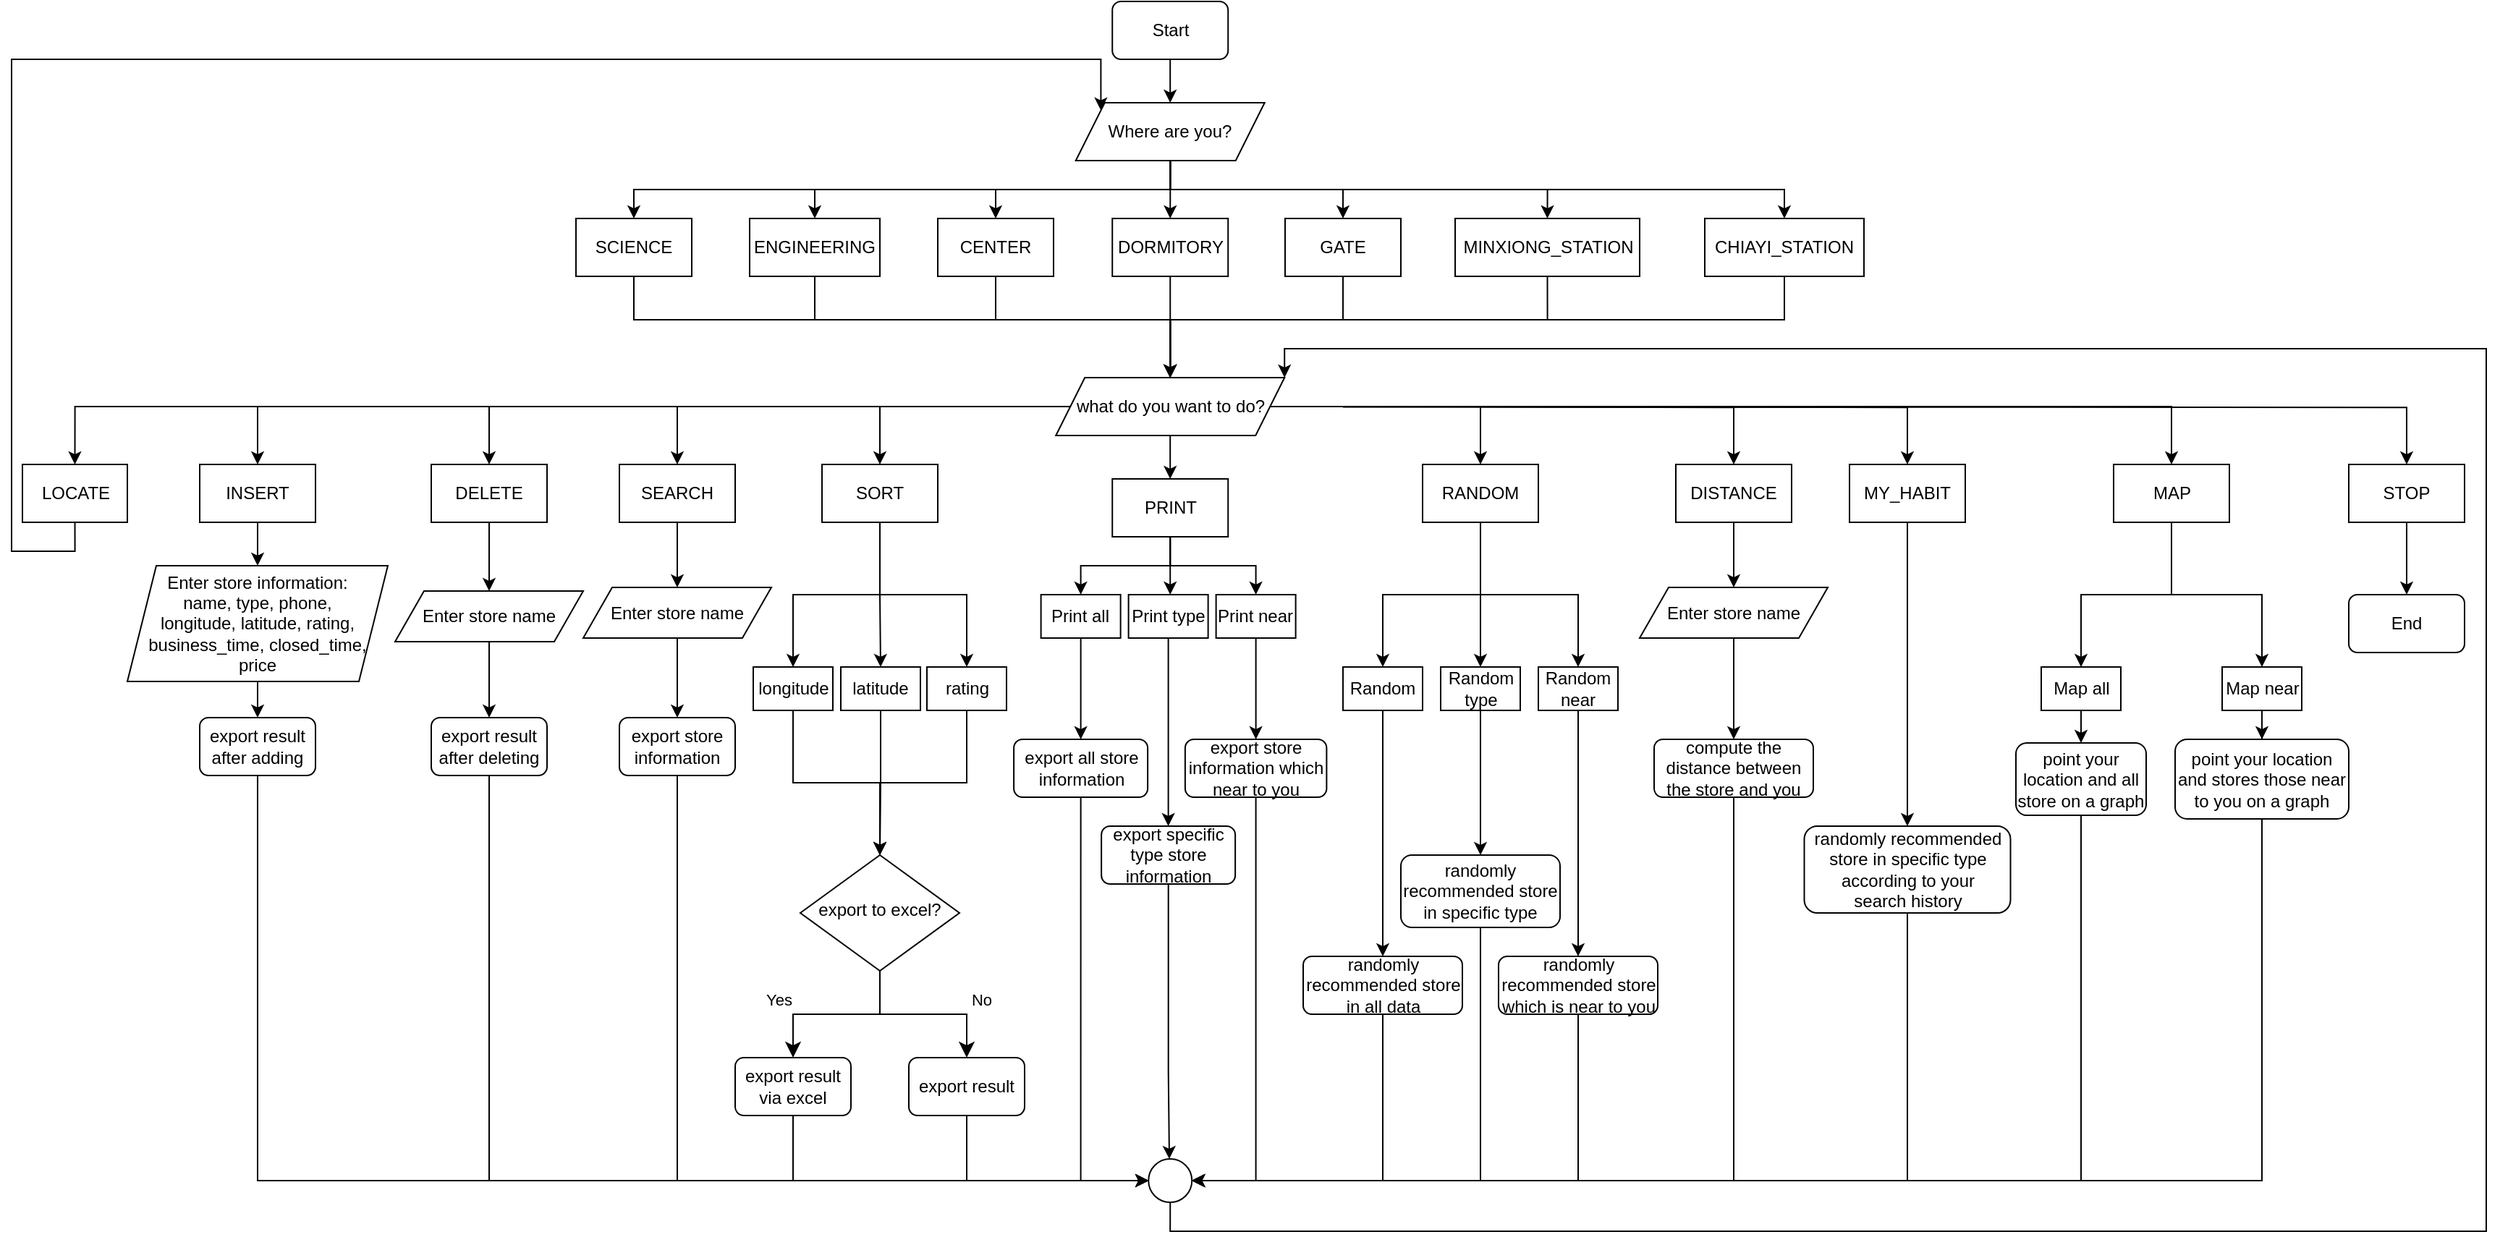 <mxfile version="18.1.3" type="github">
  <diagram id="C5RBs43oDa-KdzZeNtuy" name="Page-1">
    <mxGraphModel dx="1361" dy="1105" grid="1" gridSize="10" guides="1" tooltips="1" connect="1" arrows="1" fold="1" page="0" pageScale="1" pageWidth="827" pageHeight="1169" math="0" shadow="0">
      <root>
        <mxCell id="WIyWlLk6GJQsqaUBKTNV-0" />
        <mxCell id="WIyWlLk6GJQsqaUBKTNV-1" parent="WIyWlLk6GJQsqaUBKTNV-0" />
        <mxCell id="AFDR8dXaBV9qk5WmnJuM-19" style="edgeStyle=orthogonalEdgeStyle;rounded=0;orthogonalLoop=1;jettySize=auto;html=1;entryX=0.5;entryY=0;entryDx=0;entryDy=0;" edge="1" parent="WIyWlLk6GJQsqaUBKTNV-1" source="WIyWlLk6GJQsqaUBKTNV-3" target="AFDR8dXaBV9qk5WmnJuM-14">
          <mxGeometry relative="1" as="geometry" />
        </mxCell>
        <mxCell id="AFDR8dXaBV9qk5WmnJuM-20" style="edgeStyle=orthogonalEdgeStyle;rounded=0;orthogonalLoop=1;jettySize=auto;html=1;entryX=0.5;entryY=0;entryDx=0;entryDy=0;exitX=0.5;exitY=1;exitDx=0;exitDy=0;" edge="1" parent="WIyWlLk6GJQsqaUBKTNV-1" source="WIyWlLk6GJQsqaUBKTNV-3" target="AFDR8dXaBV9qk5WmnJuM-13">
          <mxGeometry relative="1" as="geometry" />
        </mxCell>
        <mxCell id="AFDR8dXaBV9qk5WmnJuM-21" style="edgeStyle=orthogonalEdgeStyle;rounded=0;orthogonalLoop=1;jettySize=auto;html=1;entryX=0.5;entryY=0;entryDx=0;entryDy=0;exitX=0.5;exitY=1;exitDx=0;exitDy=0;" edge="1" parent="WIyWlLk6GJQsqaUBKTNV-1" source="WIyWlLk6GJQsqaUBKTNV-3" target="AFDR8dXaBV9qk5WmnJuM-12">
          <mxGeometry relative="1" as="geometry" />
        </mxCell>
        <mxCell id="AFDR8dXaBV9qk5WmnJuM-22" style="edgeStyle=orthogonalEdgeStyle;rounded=0;orthogonalLoop=1;jettySize=auto;html=1;entryX=0.5;entryY=0;entryDx=0;entryDy=0;exitX=0.5;exitY=1;exitDx=0;exitDy=0;" edge="1" parent="WIyWlLk6GJQsqaUBKTNV-1" source="WIyWlLk6GJQsqaUBKTNV-3" target="AFDR8dXaBV9qk5WmnJuM-11">
          <mxGeometry relative="1" as="geometry" />
        </mxCell>
        <mxCell id="AFDR8dXaBV9qk5WmnJuM-23" style="edgeStyle=orthogonalEdgeStyle;rounded=0;orthogonalLoop=1;jettySize=auto;html=1;entryX=0.5;entryY=0;entryDx=0;entryDy=0;exitX=0.5;exitY=1;exitDx=0;exitDy=0;" edge="1" parent="WIyWlLk6GJQsqaUBKTNV-1" source="WIyWlLk6GJQsqaUBKTNV-3" target="AFDR8dXaBV9qk5WmnJuM-15">
          <mxGeometry relative="1" as="geometry" />
        </mxCell>
        <mxCell id="AFDR8dXaBV9qk5WmnJuM-24" style="edgeStyle=orthogonalEdgeStyle;rounded=0;orthogonalLoop=1;jettySize=auto;html=1;entryX=0.5;entryY=0;entryDx=0;entryDy=0;exitX=0.5;exitY=1;exitDx=0;exitDy=0;" edge="1" parent="WIyWlLk6GJQsqaUBKTNV-1" source="WIyWlLk6GJQsqaUBKTNV-3" target="AFDR8dXaBV9qk5WmnJuM-17">
          <mxGeometry relative="1" as="geometry" />
        </mxCell>
        <mxCell id="AFDR8dXaBV9qk5WmnJuM-25" style="edgeStyle=orthogonalEdgeStyle;rounded=0;orthogonalLoop=1;jettySize=auto;html=1;entryX=0.5;entryY=0;entryDx=0;entryDy=0;exitX=0.5;exitY=1;exitDx=0;exitDy=0;" edge="1" parent="WIyWlLk6GJQsqaUBKTNV-1" source="WIyWlLk6GJQsqaUBKTNV-3" target="AFDR8dXaBV9qk5WmnJuM-16">
          <mxGeometry relative="1" as="geometry" />
        </mxCell>
        <mxCell id="WIyWlLk6GJQsqaUBKTNV-3" value="Where are you?" style="shape=parallelogram;perimeter=parallelogramPerimeter;whiteSpace=wrap;html=1;fixedSize=1;rounded=0;" parent="WIyWlLk6GJQsqaUBKTNV-1" vertex="1">
          <mxGeometry x="535.37" y="-70" width="130.5" height="40" as="geometry" />
        </mxCell>
        <mxCell id="0-If5_cPx1gGOZUjtSyf-5" style="edgeStyle=orthogonalEdgeStyle;rounded=0;orthogonalLoop=1;jettySize=auto;html=1;exitX=0;exitY=0.5;exitDx=0;exitDy=0;" parent="WIyWlLk6GJQsqaUBKTNV-1" source="WIyWlLk6GJQsqaUBKTNV-7" target="0-If5_cPx1gGOZUjtSyf-4" edge="1">
          <mxGeometry relative="1" as="geometry" />
        </mxCell>
        <mxCell id="0-If5_cPx1gGOZUjtSyf-14" style="edgeStyle=orthogonalEdgeStyle;rounded=0;orthogonalLoop=1;jettySize=auto;html=1;entryX=0.5;entryY=0;entryDx=0;entryDy=0;" parent="WIyWlLk6GJQsqaUBKTNV-1" target="0-If5_cPx1gGOZUjtSyf-11" edge="1">
          <mxGeometry relative="1" as="geometry">
            <mxPoint x="719.967" y="140.067" as="sourcePoint" />
          </mxGeometry>
        </mxCell>
        <mxCell id="0-If5_cPx1gGOZUjtSyf-15" style="edgeStyle=orthogonalEdgeStyle;rounded=0;orthogonalLoop=1;jettySize=auto;html=1;entryX=0.5;entryY=0;entryDx=0;entryDy=0;" parent="WIyWlLk6GJQsqaUBKTNV-1" source="WIyWlLk6GJQsqaUBKTNV-7" target="0-If5_cPx1gGOZUjtSyf-7" edge="1">
          <mxGeometry relative="1" as="geometry" />
        </mxCell>
        <mxCell id="0-If5_cPx1gGOZUjtSyf-16" style="edgeStyle=orthogonalEdgeStyle;rounded=0;orthogonalLoop=1;jettySize=auto;html=1;entryX=0.5;entryY=0;entryDx=0;entryDy=0;" parent="WIyWlLk6GJQsqaUBKTNV-1" source="WIyWlLk6GJQsqaUBKTNV-7" target="0-If5_cPx1gGOZUjtSyf-8" edge="1">
          <mxGeometry relative="1" as="geometry">
            <mxPoint x="380" y="190" as="targetPoint" />
            <Array as="points">
              <mxPoint x="260" y="140" />
            </Array>
          </mxGeometry>
        </mxCell>
        <mxCell id="0-If5_cPx1gGOZUjtSyf-18" style="edgeStyle=orthogonalEdgeStyle;rounded=0;orthogonalLoop=1;jettySize=auto;html=1;entryX=0.5;entryY=0;entryDx=0;entryDy=0;entryPerimeter=0;exitX=0;exitY=0.5;exitDx=0;exitDy=0;" parent="WIyWlLk6GJQsqaUBKTNV-1" target="0-If5_cPx1gGOZUjtSyf-6" edge="1">
          <mxGeometry relative="1" as="geometry">
            <mxPoint x="392" y="180" as="targetPoint" />
            <mxPoint x="422" y="140" as="sourcePoint" />
            <Array as="points">
              <mxPoint x="400" y="140" />
            </Array>
          </mxGeometry>
        </mxCell>
        <mxCell id="0-If5_cPx1gGOZUjtSyf-20" style="edgeStyle=orthogonalEdgeStyle;rounded=0;orthogonalLoop=1;jettySize=auto;html=1;entryX=0.5;entryY=0;entryDx=0;entryDy=0;" parent="WIyWlLk6GJQsqaUBKTNV-1" target="0-If5_cPx1gGOZUjtSyf-12" edge="1">
          <mxGeometry relative="1" as="geometry">
            <mxPoint x="719.967" y="140.067" as="sourcePoint" />
          </mxGeometry>
        </mxCell>
        <mxCell id="0-If5_cPx1gGOZUjtSyf-21" style="edgeStyle=orthogonalEdgeStyle;rounded=0;orthogonalLoop=1;jettySize=auto;html=1;entryX=0.5;entryY=0;entryDx=0;entryDy=0;" parent="WIyWlLk6GJQsqaUBKTNV-1" target="0-If5_cPx1gGOZUjtSyf-13" edge="1">
          <mxGeometry relative="1" as="geometry">
            <mxPoint x="719.967" y="140.067" as="sourcePoint" />
          </mxGeometry>
        </mxCell>
        <mxCell id="isELloC3rR_Og2ORh-XA-85" style="edgeStyle=orthogonalEdgeStyle;rounded=0;orthogonalLoop=1;jettySize=auto;html=1;endArrow=classic;endFill=1;" parent="WIyWlLk6GJQsqaUBKTNV-1" source="WIyWlLk6GJQsqaUBKTNV-7" target="WIyWlLk6GJQsqaUBKTNV-12" edge="1">
          <mxGeometry relative="1" as="geometry" />
        </mxCell>
        <mxCell id="isELloC3rR_Og2ORh-XA-90" style="edgeStyle=orthogonalEdgeStyle;rounded=0;orthogonalLoop=1;jettySize=auto;html=1;entryX=0.5;entryY=0;entryDx=0;entryDy=0;endArrow=classic;endFill=1;" parent="WIyWlLk6GJQsqaUBKTNV-1" source="WIyWlLk6GJQsqaUBKTNV-7" target="0-If5_cPx1gGOZUjtSyf-10" edge="1">
          <mxGeometry relative="1" as="geometry" />
        </mxCell>
        <mxCell id="TaiwQgHNCMV3S-lXiaew-8" style="edgeStyle=orthogonalEdgeStyle;rounded=0;orthogonalLoop=1;jettySize=auto;html=1;entryX=0.5;entryY=0;entryDx=0;entryDy=0;" parent="WIyWlLk6GJQsqaUBKTNV-1" source="WIyWlLk6GJQsqaUBKTNV-7" target="TaiwQgHNCMV3S-lXiaew-3" edge="1">
          <mxGeometry relative="1" as="geometry" />
        </mxCell>
        <mxCell id="TaiwQgHNCMV3S-lXiaew-17" style="edgeStyle=orthogonalEdgeStyle;rounded=0;orthogonalLoop=1;jettySize=auto;html=1;entryX=0.5;entryY=0;entryDx=0;entryDy=0;" parent="WIyWlLk6GJQsqaUBKTNV-1" source="WIyWlLk6GJQsqaUBKTNV-7" target="TaiwQgHNCMV3S-lXiaew-13" edge="1">
          <mxGeometry relative="1" as="geometry" />
        </mxCell>
        <mxCell id="WIyWlLk6GJQsqaUBKTNV-7" value="what do you want to do?" style="shape=parallelogram;perimeter=parallelogramPerimeter;whiteSpace=wrap;html=1;fixedSize=1;rounded=0;" parent="WIyWlLk6GJQsqaUBKTNV-1" vertex="1">
          <mxGeometry x="521.62" y="120" width="158" height="40" as="geometry" />
        </mxCell>
        <mxCell id="WIyWlLk6GJQsqaUBKTNV-8" value="No" style="rounded=0;html=1;jettySize=auto;orthogonalLoop=1;fontSize=11;endArrow=classic;endFill=1;endSize=8;strokeWidth=1;shadow=0;labelBackgroundColor=none;edgeStyle=orthogonalEdgeStyle;" parent="WIyWlLk6GJQsqaUBKTNV-1" source="WIyWlLk6GJQsqaUBKTNV-10" target="WIyWlLk6GJQsqaUBKTNV-11" edge="1">
          <mxGeometry x="0.5" y="14" relative="1" as="geometry">
            <mxPoint x="-4" y="-10" as="offset" />
          </mxGeometry>
        </mxCell>
        <mxCell id="WIyWlLk6GJQsqaUBKTNV-9" value="Yes" style="edgeStyle=orthogonalEdgeStyle;rounded=0;html=1;jettySize=auto;orthogonalLoop=1;fontSize=11;endArrow=classic;endFill=1;endSize=8;strokeWidth=1;shadow=0;labelBackgroundColor=none;entryX=0.5;entryY=0;entryDx=0;entryDy=0;" parent="WIyWlLk6GJQsqaUBKTNV-1" source="WIyWlLk6GJQsqaUBKTNV-10" target="0-If5_cPx1gGOZUjtSyf-22" edge="1">
          <mxGeometry x="0.5" y="-14" relative="1" as="geometry">
            <mxPoint x="4" y="-10" as="offset" />
          </mxGeometry>
        </mxCell>
        <mxCell id="WIyWlLk6GJQsqaUBKTNV-10" value="export to excel?" style="rhombus;whiteSpace=wrap;html=1;shadow=0;fontFamily=Helvetica;fontSize=12;align=center;strokeWidth=1;spacing=6;spacingTop=-4;" parent="WIyWlLk6GJQsqaUBKTNV-1" vertex="1">
          <mxGeometry x="345" y="450" width="110" height="80" as="geometry" />
        </mxCell>
        <mxCell id="isELloC3rR_Og2ORh-XA-110" style="edgeStyle=orthogonalEdgeStyle;rounded=0;orthogonalLoop=1;jettySize=auto;html=1;entryX=0;entryY=0.5;entryDx=0;entryDy=0;entryPerimeter=0;endArrow=classic;endFill=1;exitX=0.5;exitY=1;exitDx=0;exitDy=0;" parent="WIyWlLk6GJQsqaUBKTNV-1" source="WIyWlLk6GJQsqaUBKTNV-11" target="isELloC3rR_Og2ORh-XA-104" edge="1">
          <mxGeometry relative="1" as="geometry" />
        </mxCell>
        <mxCell id="WIyWlLk6GJQsqaUBKTNV-11" value="export result" style="rounded=1;whiteSpace=wrap;html=1;fontSize=12;glass=0;strokeWidth=1;shadow=0;" parent="WIyWlLk6GJQsqaUBKTNV-1" vertex="1">
          <mxGeometry x="420" y="590" width="80" height="40" as="geometry" />
        </mxCell>
        <mxCell id="0-If5_cPx1gGOZUjtSyf-23" style="edgeStyle=orthogonalEdgeStyle;rounded=0;orthogonalLoop=1;jettySize=auto;html=1;entryX=0.5;entryY=0;entryDx=0;entryDy=0;exitX=0.5;exitY=1;exitDx=0;exitDy=0;" parent="WIyWlLk6GJQsqaUBKTNV-1" source="0-If5_cPx1gGOZUjtSyf-25" target="WIyWlLk6GJQsqaUBKTNV-10" edge="1">
          <mxGeometry relative="1" as="geometry" />
        </mxCell>
        <mxCell id="isELloC3rR_Og2ORh-XA-87" style="edgeStyle=orthogonalEdgeStyle;rounded=0;orthogonalLoop=1;jettySize=auto;html=1;endArrow=classic;endFill=1;" parent="WIyWlLk6GJQsqaUBKTNV-1" source="WIyWlLk6GJQsqaUBKTNV-12" edge="1">
          <mxGeometry relative="1" as="geometry">
            <mxPoint x="600.62" y="270" as="targetPoint" />
          </mxGeometry>
        </mxCell>
        <mxCell id="isELloC3rR_Og2ORh-XA-88" style="edgeStyle=orthogonalEdgeStyle;rounded=0;orthogonalLoop=1;jettySize=auto;html=1;entryX=0.5;entryY=0;entryDx=0;entryDy=0;endArrow=classic;endFill=1;" parent="WIyWlLk6GJQsqaUBKTNV-1" source="WIyWlLk6GJQsqaUBKTNV-12" target="isELloC3rR_Og2ORh-XA-1" edge="1">
          <mxGeometry relative="1" as="geometry" />
        </mxCell>
        <mxCell id="isELloC3rR_Og2ORh-XA-89" style="edgeStyle=orthogonalEdgeStyle;rounded=0;orthogonalLoop=1;jettySize=auto;html=1;entryX=0.5;entryY=0;entryDx=0;entryDy=0;endArrow=classic;endFill=1;" parent="WIyWlLk6GJQsqaUBKTNV-1" source="WIyWlLk6GJQsqaUBKTNV-12" target="isELloC3rR_Og2ORh-XA-3" edge="1">
          <mxGeometry relative="1" as="geometry" />
        </mxCell>
        <mxCell id="WIyWlLk6GJQsqaUBKTNV-12" value="PRINT" style="rounded=0;whiteSpace=wrap;html=1;fontSize=12;glass=0;strokeWidth=1;shadow=0;" parent="WIyWlLk6GJQsqaUBKTNV-1" vertex="1">
          <mxGeometry x="560.62" y="190" width="80" height="40" as="geometry" />
        </mxCell>
        <mxCell id="AFDR8dXaBV9qk5WmnJuM-8" style="edgeStyle=orthogonalEdgeStyle;rounded=0;orthogonalLoop=1;jettySize=auto;html=1;entryX=0.5;entryY=0;entryDx=0;entryDy=0;" edge="1" parent="WIyWlLk6GJQsqaUBKTNV-1" source="0-If5_cPx1gGOZUjtSyf-4" target="isELloC3rR_Og2ORh-XA-43">
          <mxGeometry relative="1" as="geometry" />
        </mxCell>
        <mxCell id="0-If5_cPx1gGOZUjtSyf-4" value="INSERT" style="rounded=0;whiteSpace=wrap;html=1;fontSize=12;glass=0;strokeWidth=1;shadow=0;" parent="WIyWlLk6GJQsqaUBKTNV-1" vertex="1">
          <mxGeometry x="-70" y="180" width="80" height="40" as="geometry" />
        </mxCell>
        <mxCell id="0-If5_cPx1gGOZUjtSyf-27" style="edgeStyle=orthogonalEdgeStyle;rounded=0;orthogonalLoop=1;jettySize=auto;html=1;entryX=0.5;entryY=0;entryDx=0;entryDy=0;" parent="WIyWlLk6GJQsqaUBKTNV-1" source="0-If5_cPx1gGOZUjtSyf-6" target="0-If5_cPx1gGOZUjtSyf-25" edge="1">
          <mxGeometry relative="1" as="geometry" />
        </mxCell>
        <mxCell id="0-If5_cPx1gGOZUjtSyf-28" style="edgeStyle=orthogonalEdgeStyle;rounded=0;orthogonalLoop=1;jettySize=auto;html=1;entryX=0.5;entryY=0;entryDx=0;entryDy=0;" parent="WIyWlLk6GJQsqaUBKTNV-1" source="0-If5_cPx1gGOZUjtSyf-6" target="0-If5_cPx1gGOZUjtSyf-24" edge="1">
          <mxGeometry relative="1" as="geometry" />
        </mxCell>
        <mxCell id="0-If5_cPx1gGOZUjtSyf-29" style="edgeStyle=orthogonalEdgeStyle;rounded=0;orthogonalLoop=1;jettySize=auto;html=1;entryX=0.5;entryY=0;entryDx=0;entryDy=0;" parent="WIyWlLk6GJQsqaUBKTNV-1" source="0-If5_cPx1gGOZUjtSyf-6" target="0-If5_cPx1gGOZUjtSyf-26" edge="1">
          <mxGeometry relative="1" as="geometry" />
        </mxCell>
        <mxCell id="0-If5_cPx1gGOZUjtSyf-6" value="SORT" style="rounded=0;whiteSpace=wrap;html=1;fontSize=12;glass=0;strokeWidth=1;shadow=0;" parent="WIyWlLk6GJQsqaUBKTNV-1" vertex="1">
          <mxGeometry x="360" y="180" width="80" height="40" as="geometry" />
        </mxCell>
        <mxCell id="AFDR8dXaBV9qk5WmnJuM-7" style="edgeStyle=orthogonalEdgeStyle;rounded=0;orthogonalLoop=1;jettySize=auto;html=1;entryX=0.5;entryY=0;entryDx=0;entryDy=0;" edge="1" parent="WIyWlLk6GJQsqaUBKTNV-1" source="0-If5_cPx1gGOZUjtSyf-7" target="isELloC3rR_Og2ORh-XA-56">
          <mxGeometry relative="1" as="geometry" />
        </mxCell>
        <mxCell id="0-If5_cPx1gGOZUjtSyf-7" value="DELETE" style="rounded=0;whiteSpace=wrap;html=1;fontSize=12;glass=0;strokeWidth=1;shadow=0;" parent="WIyWlLk6GJQsqaUBKTNV-1" vertex="1">
          <mxGeometry x="90" y="180" width="80" height="40" as="geometry" />
        </mxCell>
        <mxCell id="isELloC3rR_Og2ORh-XA-65" value="" style="edgeStyle=orthogonalEdgeStyle;rounded=0;orthogonalLoop=1;jettySize=auto;html=1;endArrow=classic;endFill=1;" parent="WIyWlLk6GJQsqaUBKTNV-1" source="0-If5_cPx1gGOZUjtSyf-8" target="isELloC3rR_Og2ORh-XA-64" edge="1">
          <mxGeometry relative="1" as="geometry" />
        </mxCell>
        <mxCell id="0-If5_cPx1gGOZUjtSyf-8" value="SEARCH" style="rounded=0;whiteSpace=wrap;html=1;fontSize=12;glass=0;strokeWidth=1;shadow=0;" parent="WIyWlLk6GJQsqaUBKTNV-1" vertex="1">
          <mxGeometry x="220" y="180" width="80" height="40" as="geometry" />
        </mxCell>
        <mxCell id="isELloC3rR_Og2ORh-XA-10" style="edgeStyle=orthogonalEdgeStyle;rounded=0;orthogonalLoop=1;jettySize=auto;html=1;endArrow=classic;endFill=1;exitX=0.5;exitY=1;exitDx=0;exitDy=0;" parent="WIyWlLk6GJQsqaUBKTNV-1" source="0-If5_cPx1gGOZUjtSyf-10" target="isELloC3rR_Og2ORh-XA-8" edge="1">
          <mxGeometry relative="1" as="geometry" />
        </mxCell>
        <mxCell id="isELloC3rR_Og2ORh-XA-11" style="edgeStyle=orthogonalEdgeStyle;rounded=0;orthogonalLoop=1;jettySize=auto;html=1;endArrow=classic;endFill=1;" parent="WIyWlLk6GJQsqaUBKTNV-1" source="0-If5_cPx1gGOZUjtSyf-10" target="isELloC3rR_Og2ORh-XA-7" edge="1">
          <mxGeometry relative="1" as="geometry" />
        </mxCell>
        <mxCell id="isELloC3rR_Og2ORh-XA-12" style="edgeStyle=orthogonalEdgeStyle;rounded=0;orthogonalLoop=1;jettySize=auto;html=1;entryX=0.5;entryY=0;entryDx=0;entryDy=0;endArrow=classic;endFill=1;exitX=0.5;exitY=1;exitDx=0;exitDy=0;" parent="WIyWlLk6GJQsqaUBKTNV-1" source="0-If5_cPx1gGOZUjtSyf-10" target="isELloC3rR_Og2ORh-XA-9" edge="1">
          <mxGeometry relative="1" as="geometry" />
        </mxCell>
        <mxCell id="0-If5_cPx1gGOZUjtSyf-10" value="RANDOM" style="rounded=0;whiteSpace=wrap;html=1;fontSize=12;glass=0;strokeWidth=1;shadow=0;" parent="WIyWlLk6GJQsqaUBKTNV-1" vertex="1">
          <mxGeometry x="775" y="180" width="80" height="40" as="geometry" />
        </mxCell>
        <mxCell id="isELloC3rR_Og2ORh-XA-14" style="edgeStyle=orthogonalEdgeStyle;rounded=0;orthogonalLoop=1;jettySize=auto;html=1;entryX=0.5;entryY=0;entryDx=0;entryDy=0;endArrow=classic;endFill=1;" parent="WIyWlLk6GJQsqaUBKTNV-1" source="0-If5_cPx1gGOZUjtSyf-11" target="isELloC3rR_Og2ORh-XA-13" edge="1">
          <mxGeometry relative="1" as="geometry" />
        </mxCell>
        <mxCell id="0-If5_cPx1gGOZUjtSyf-11" value="STOP" style="rounded=0;whiteSpace=wrap;html=1;fontSize=12;glass=0;strokeWidth=1;shadow=0;" parent="WIyWlLk6GJQsqaUBKTNV-1" vertex="1">
          <mxGeometry x="1415" y="180" width="80" height="40" as="geometry" />
        </mxCell>
        <mxCell id="isELloC3rR_Og2ORh-XA-99" style="edgeStyle=orthogonalEdgeStyle;rounded=0;orthogonalLoop=1;jettySize=auto;html=1;entryX=0.5;entryY=0;entryDx=0;entryDy=0;endArrow=classic;endFill=1;" parent="WIyWlLk6GJQsqaUBKTNV-1" source="0-If5_cPx1gGOZUjtSyf-12" target="isELloC3rR_Og2ORh-XA-98" edge="1">
          <mxGeometry relative="1" as="geometry" />
        </mxCell>
        <mxCell id="0-If5_cPx1gGOZUjtSyf-12" value="DISTANCE" style="rounded=0;whiteSpace=wrap;html=1;fontSize=12;glass=0;strokeWidth=1;shadow=0;" parent="WIyWlLk6GJQsqaUBKTNV-1" vertex="1">
          <mxGeometry x="950" y="180" width="80" height="40" as="geometry" />
        </mxCell>
        <mxCell id="isELloC3rR_Og2ORh-XA-103" style="edgeStyle=orthogonalEdgeStyle;rounded=0;orthogonalLoop=1;jettySize=auto;html=1;entryX=0.5;entryY=0;entryDx=0;entryDy=0;endArrow=classic;endFill=1;" parent="WIyWlLk6GJQsqaUBKTNV-1" source="0-If5_cPx1gGOZUjtSyf-13" target="isELloC3rR_Og2ORh-XA-102" edge="1">
          <mxGeometry relative="1" as="geometry" />
        </mxCell>
        <mxCell id="0-If5_cPx1gGOZUjtSyf-13" value="MY_HABIT" style="rounded=0;whiteSpace=wrap;html=1;fontSize=12;glass=0;strokeWidth=1;shadow=0;" parent="WIyWlLk6GJQsqaUBKTNV-1" vertex="1">
          <mxGeometry x="1070" y="180" width="80" height="40" as="geometry" />
        </mxCell>
        <mxCell id="isELloC3rR_Og2ORh-XA-109" style="edgeStyle=orthogonalEdgeStyle;rounded=0;orthogonalLoop=1;jettySize=auto;html=1;entryX=0;entryY=0.5;entryDx=0;entryDy=0;entryPerimeter=0;endArrow=classic;endFill=1;exitX=0.5;exitY=1;exitDx=0;exitDy=0;" parent="WIyWlLk6GJQsqaUBKTNV-1" source="0-If5_cPx1gGOZUjtSyf-22" target="isELloC3rR_Og2ORh-XA-104" edge="1">
          <mxGeometry relative="1" as="geometry" />
        </mxCell>
        <mxCell id="0-If5_cPx1gGOZUjtSyf-22" value="export result via excel" style="rounded=1;whiteSpace=wrap;html=1;fontSize=12;glass=0;strokeWidth=1;shadow=0;" parent="WIyWlLk6GJQsqaUBKTNV-1" vertex="1">
          <mxGeometry x="300" y="590" width="80" height="40" as="geometry" />
        </mxCell>
        <mxCell id="isELloC3rR_Og2ORh-XA-69" style="edgeStyle=orthogonalEdgeStyle;rounded=0;orthogonalLoop=1;jettySize=auto;html=1;entryX=0.5;entryY=0;entryDx=0;entryDy=0;endArrow=classic;endFill=1;" parent="WIyWlLk6GJQsqaUBKTNV-1" source="0-If5_cPx1gGOZUjtSyf-24" target="WIyWlLk6GJQsqaUBKTNV-10" edge="1">
          <mxGeometry relative="1" as="geometry" />
        </mxCell>
        <mxCell id="0-If5_cPx1gGOZUjtSyf-24" value="longitude" style="rounded=0;whiteSpace=wrap;html=1;fontSize=12;glass=0;strokeWidth=1;shadow=0;" parent="WIyWlLk6GJQsqaUBKTNV-1" vertex="1">
          <mxGeometry x="312.5" y="320" width="55" height="30" as="geometry" />
        </mxCell>
        <mxCell id="0-If5_cPx1gGOZUjtSyf-25" value="latitude" style="rounded=0;whiteSpace=wrap;html=1;fontSize=12;glass=0;strokeWidth=1;shadow=0;" parent="WIyWlLk6GJQsqaUBKTNV-1" vertex="1">
          <mxGeometry x="373" y="320" width="55" height="30" as="geometry" />
        </mxCell>
        <mxCell id="isELloC3rR_Og2ORh-XA-71" style="edgeStyle=orthogonalEdgeStyle;rounded=0;orthogonalLoop=1;jettySize=auto;html=1;entryX=0.5;entryY=0;entryDx=0;entryDy=0;endArrow=classic;endFill=1;" parent="WIyWlLk6GJQsqaUBKTNV-1" source="0-If5_cPx1gGOZUjtSyf-26" target="WIyWlLk6GJQsqaUBKTNV-10" edge="1">
          <mxGeometry relative="1" as="geometry" />
        </mxCell>
        <mxCell id="0-If5_cPx1gGOZUjtSyf-26" value="rating" style="rounded=0;whiteSpace=wrap;html=1;fontSize=12;glass=0;strokeWidth=1;shadow=0;" parent="WIyWlLk6GJQsqaUBKTNV-1" vertex="1">
          <mxGeometry x="432.5" y="320" width="55" height="30" as="geometry" />
        </mxCell>
        <mxCell id="isELloC3rR_Og2ORh-XA-83" style="edgeStyle=orthogonalEdgeStyle;rounded=0;orthogonalLoop=1;jettySize=auto;html=1;entryX=0.5;entryY=0;entryDx=0;entryDy=0;endArrow=classic;endFill=1;" parent="WIyWlLk6GJQsqaUBKTNV-1" source="isELloC3rR_Og2ORh-XA-1" target="isELloC3rR_Og2ORh-XA-78" edge="1">
          <mxGeometry relative="1" as="geometry" />
        </mxCell>
        <mxCell id="isELloC3rR_Og2ORh-XA-1" value="Print all" style="rounded=0;whiteSpace=wrap;html=1;fontSize=12;glass=0;strokeWidth=1;shadow=0;" parent="WIyWlLk6GJQsqaUBKTNV-1" vertex="1">
          <mxGeometry x="511.31" y="270" width="55" height="30" as="geometry" />
        </mxCell>
        <mxCell id="isELloC3rR_Og2ORh-XA-81" style="edgeStyle=orthogonalEdgeStyle;rounded=0;orthogonalLoop=1;jettySize=auto;html=1;entryX=0.5;entryY=0;entryDx=0;entryDy=0;endArrow=classic;endFill=1;" parent="WIyWlLk6GJQsqaUBKTNV-1" source="isELloC3rR_Og2ORh-XA-2" target="isELloC3rR_Og2ORh-XA-79" edge="1">
          <mxGeometry relative="1" as="geometry" />
        </mxCell>
        <mxCell id="isELloC3rR_Og2ORh-XA-2" value="Print type" style="rounded=0;whiteSpace=wrap;html=1;fontSize=12;glass=0;strokeWidth=1;shadow=0;" parent="WIyWlLk6GJQsqaUBKTNV-1" vertex="1">
          <mxGeometry x="571.81" y="270" width="55" height="30" as="geometry" />
        </mxCell>
        <mxCell id="isELloC3rR_Og2ORh-XA-82" style="edgeStyle=orthogonalEdgeStyle;rounded=0;orthogonalLoop=1;jettySize=auto;html=1;entryX=0.5;entryY=0;entryDx=0;entryDy=0;endArrow=classic;endFill=1;" parent="WIyWlLk6GJQsqaUBKTNV-1" source="isELloC3rR_Og2ORh-XA-3" target="isELloC3rR_Og2ORh-XA-80" edge="1">
          <mxGeometry relative="1" as="geometry" />
        </mxCell>
        <mxCell id="isELloC3rR_Og2ORh-XA-3" value="Print near" style="rounded=0;whiteSpace=wrap;html=1;fontSize=12;glass=0;strokeWidth=1;shadow=0;" parent="WIyWlLk6GJQsqaUBKTNV-1" vertex="1">
          <mxGeometry x="632.31" y="270" width="55" height="30" as="geometry" />
        </mxCell>
        <mxCell id="isELloC3rR_Og2ORh-XA-95" style="edgeStyle=orthogonalEdgeStyle;rounded=0;orthogonalLoop=1;jettySize=auto;html=1;entryX=0.5;entryY=0;entryDx=0;entryDy=0;endArrow=classic;endFill=1;" parent="WIyWlLk6GJQsqaUBKTNV-1" source="isELloC3rR_Og2ORh-XA-7" target="isELloC3rR_Og2ORh-XA-92" edge="1">
          <mxGeometry relative="1" as="geometry" />
        </mxCell>
        <mxCell id="isELloC3rR_Og2ORh-XA-7" value="Random" style="rounded=0;whiteSpace=wrap;html=1;fontSize=12;glass=0;strokeWidth=1;shadow=0;" parent="WIyWlLk6GJQsqaUBKTNV-1" vertex="1">
          <mxGeometry x="720" y="320" width="55" height="30" as="geometry" />
        </mxCell>
        <mxCell id="isELloC3rR_Og2ORh-XA-96" style="edgeStyle=orthogonalEdgeStyle;rounded=0;orthogonalLoop=1;jettySize=auto;html=1;entryX=0.5;entryY=0;entryDx=0;entryDy=0;endArrow=classic;endFill=1;" parent="WIyWlLk6GJQsqaUBKTNV-1" source="isELloC3rR_Og2ORh-XA-8" target="isELloC3rR_Og2ORh-XA-93" edge="1">
          <mxGeometry relative="1" as="geometry" />
        </mxCell>
        <mxCell id="isELloC3rR_Og2ORh-XA-8" value="Random type" style="rounded=0;whiteSpace=wrap;html=1;fontSize=12;glass=0;strokeWidth=1;shadow=0;" parent="WIyWlLk6GJQsqaUBKTNV-1" vertex="1">
          <mxGeometry x="787.5" y="320" width="55" height="30" as="geometry" />
        </mxCell>
        <mxCell id="isELloC3rR_Og2ORh-XA-97" style="edgeStyle=orthogonalEdgeStyle;rounded=0;orthogonalLoop=1;jettySize=auto;html=1;entryX=0.5;entryY=0;entryDx=0;entryDy=0;endArrow=classic;endFill=1;" parent="WIyWlLk6GJQsqaUBKTNV-1" source="isELloC3rR_Og2ORh-XA-9" target="isELloC3rR_Og2ORh-XA-94" edge="1">
          <mxGeometry relative="1" as="geometry" />
        </mxCell>
        <mxCell id="isELloC3rR_Og2ORh-XA-9" value="Random&lt;br&gt;near" style="rounded=0;whiteSpace=wrap;html=1;fontSize=12;glass=0;strokeWidth=1;shadow=0;" parent="WIyWlLk6GJQsqaUBKTNV-1" vertex="1">
          <mxGeometry x="855" y="320" width="55" height="30" as="geometry" />
        </mxCell>
        <mxCell id="isELloC3rR_Og2ORh-XA-13" value="End" style="rounded=1;whiteSpace=wrap;html=1;fontSize=12;glass=0;strokeWidth=1;shadow=0;" parent="WIyWlLk6GJQsqaUBKTNV-1" vertex="1">
          <mxGeometry x="1415" y="270" width="80" height="40" as="geometry" />
        </mxCell>
        <mxCell id="AFDR8dXaBV9qk5WmnJuM-10" style="edgeStyle=orthogonalEdgeStyle;rounded=0;orthogonalLoop=1;jettySize=auto;html=1;entryX=0.5;entryY=0;entryDx=0;entryDy=0;" edge="1" parent="WIyWlLk6GJQsqaUBKTNV-1" source="isELloC3rR_Og2ORh-XA-43" target="isELloC3rR_Og2ORh-XA-51">
          <mxGeometry relative="1" as="geometry" />
        </mxCell>
        <mxCell id="isELloC3rR_Og2ORh-XA-43" value="Enter store information:&lt;br&gt;name, type, phone, &lt;br&gt;longitude, latitude, rating,&lt;br&gt;business_time, closed_time,&lt;br&gt;price" style="shape=parallelogram;perimeter=parallelogramPerimeter;whiteSpace=wrap;html=1;fixedSize=1;rounded=0;" parent="WIyWlLk6GJQsqaUBKTNV-1" vertex="1">
          <mxGeometry x="-120" y="250" width="180" height="80" as="geometry" />
        </mxCell>
        <mxCell id="isELloC3rR_Og2ORh-XA-105" style="edgeStyle=orthogonalEdgeStyle;rounded=0;orthogonalLoop=1;jettySize=auto;html=1;entryX=0;entryY=0.5;entryDx=0;entryDy=0;entryPerimeter=0;endArrow=classic;endFill=1;exitX=0.5;exitY=1;exitDx=0;exitDy=0;" parent="WIyWlLk6GJQsqaUBKTNV-1" source="isELloC3rR_Og2ORh-XA-51" target="isELloC3rR_Og2ORh-XA-104" edge="1">
          <mxGeometry relative="1" as="geometry" />
        </mxCell>
        <mxCell id="isELloC3rR_Og2ORh-XA-51" value="export result after adding" style="rounded=1;whiteSpace=wrap;html=1;fontSize=12;glass=0;strokeWidth=1;shadow=0;" parent="WIyWlLk6GJQsqaUBKTNV-1" vertex="1">
          <mxGeometry x="-70" y="355" width="80" height="40" as="geometry" />
        </mxCell>
        <mxCell id="AFDR8dXaBV9qk5WmnJuM-9" style="edgeStyle=orthogonalEdgeStyle;rounded=0;orthogonalLoop=1;jettySize=auto;html=1;entryX=0.5;entryY=0;entryDx=0;entryDy=0;" edge="1" parent="WIyWlLk6GJQsqaUBKTNV-1" source="isELloC3rR_Og2ORh-XA-56" target="isELloC3rR_Og2ORh-XA-62">
          <mxGeometry relative="1" as="geometry" />
        </mxCell>
        <mxCell id="isELloC3rR_Og2ORh-XA-56" value="Enter store name" style="shape=parallelogram;perimeter=parallelogramPerimeter;whiteSpace=wrap;html=1;fixedSize=1;rounded=0;" parent="WIyWlLk6GJQsqaUBKTNV-1" vertex="1">
          <mxGeometry x="65" y="267.5" width="130" height="35" as="geometry" />
        </mxCell>
        <mxCell id="isELloC3rR_Og2ORh-XA-107" style="edgeStyle=orthogonalEdgeStyle;rounded=0;orthogonalLoop=1;jettySize=auto;html=1;entryX=0;entryY=0.5;entryDx=0;entryDy=0;entryPerimeter=0;endArrow=classic;endFill=1;exitX=0.5;exitY=1;exitDx=0;exitDy=0;" parent="WIyWlLk6GJQsqaUBKTNV-1" source="isELloC3rR_Og2ORh-XA-62" target="isELloC3rR_Og2ORh-XA-104" edge="1">
          <mxGeometry relative="1" as="geometry" />
        </mxCell>
        <mxCell id="isELloC3rR_Og2ORh-XA-62" value="export result after deleting" style="rounded=1;whiteSpace=wrap;html=1;fontSize=12;glass=0;strokeWidth=1;shadow=0;" parent="WIyWlLk6GJQsqaUBKTNV-1" vertex="1">
          <mxGeometry x="90" y="355" width="80" height="40" as="geometry" />
        </mxCell>
        <mxCell id="isELloC3rR_Og2ORh-XA-67" value="" style="edgeStyle=orthogonalEdgeStyle;rounded=0;orthogonalLoop=1;jettySize=auto;html=1;endArrow=classic;endFill=1;" parent="WIyWlLk6GJQsqaUBKTNV-1" source="isELloC3rR_Og2ORh-XA-64" target="isELloC3rR_Og2ORh-XA-66" edge="1">
          <mxGeometry relative="1" as="geometry" />
        </mxCell>
        <mxCell id="isELloC3rR_Og2ORh-XA-64" value="Enter store name" style="shape=parallelogram;perimeter=parallelogramPerimeter;whiteSpace=wrap;html=1;fixedSize=1;rounded=0;" parent="WIyWlLk6GJQsqaUBKTNV-1" vertex="1">
          <mxGeometry x="195" y="265" width="130" height="35" as="geometry" />
        </mxCell>
        <mxCell id="isELloC3rR_Og2ORh-XA-108" style="edgeStyle=orthogonalEdgeStyle;rounded=0;orthogonalLoop=1;jettySize=auto;html=1;entryX=0;entryY=0.5;entryDx=0;entryDy=0;entryPerimeter=0;endArrow=classic;endFill=1;exitX=0.5;exitY=1;exitDx=0;exitDy=0;" parent="WIyWlLk6GJQsqaUBKTNV-1" source="isELloC3rR_Og2ORh-XA-66" target="isELloC3rR_Og2ORh-XA-104" edge="1">
          <mxGeometry relative="1" as="geometry" />
        </mxCell>
        <mxCell id="isELloC3rR_Og2ORh-XA-66" value="export store information" style="rounded=1;whiteSpace=wrap;html=1;fontSize=12;glass=0;strokeWidth=1;shadow=0;" parent="WIyWlLk6GJQsqaUBKTNV-1" vertex="1">
          <mxGeometry x="220" y="355" width="80" height="40" as="geometry" />
        </mxCell>
        <mxCell id="isELloC3rR_Og2ORh-XA-77" style="edgeStyle=orthogonalEdgeStyle;rounded=0;orthogonalLoop=1;jettySize=auto;html=1;entryX=0.5;entryY=0;entryDx=0;entryDy=0;endArrow=classic;endFill=1;" parent="WIyWlLk6GJQsqaUBKTNV-1" source="isELloC3rR_Og2ORh-XA-75" target="WIyWlLk6GJQsqaUBKTNV-3" edge="1">
          <mxGeometry relative="1" as="geometry" />
        </mxCell>
        <mxCell id="isELloC3rR_Og2ORh-XA-75" value="Start" style="rounded=1;whiteSpace=wrap;html=1;fontSize=12;glass=0;strokeWidth=1;shadow=0;" parent="WIyWlLk6GJQsqaUBKTNV-1" vertex="1">
          <mxGeometry x="560.62" y="-140" width="80" height="40" as="geometry" />
        </mxCell>
        <mxCell id="isELloC3rR_Og2ORh-XA-111" style="edgeStyle=orthogonalEdgeStyle;rounded=0;orthogonalLoop=1;jettySize=auto;html=1;exitX=0.5;exitY=1;exitDx=0;exitDy=0;entryX=0;entryY=0.5;entryDx=0;entryDy=0;entryPerimeter=0;endArrow=classic;endFill=1;" parent="WIyWlLk6GJQsqaUBKTNV-1" source="isELloC3rR_Og2ORh-XA-78" target="isELloC3rR_Og2ORh-XA-104" edge="1">
          <mxGeometry relative="1" as="geometry" />
        </mxCell>
        <mxCell id="isELloC3rR_Og2ORh-XA-78" value="export all store information" style="rounded=1;whiteSpace=wrap;html=1;fontSize=12;glass=0;strokeWidth=1;shadow=0;" parent="WIyWlLk6GJQsqaUBKTNV-1" vertex="1">
          <mxGeometry x="492.56" y="370" width="92.5" height="40" as="geometry" />
        </mxCell>
        <mxCell id="TaiwQgHNCMV3S-lXiaew-1" style="edgeStyle=orthogonalEdgeStyle;rounded=0;orthogonalLoop=1;jettySize=auto;html=1;entryX=0.5;entryY=0;entryDx=0;entryDy=0;entryPerimeter=0;" parent="WIyWlLk6GJQsqaUBKTNV-1" source="isELloC3rR_Og2ORh-XA-79" target="isELloC3rR_Og2ORh-XA-104" edge="1">
          <mxGeometry relative="1" as="geometry">
            <mxPoint x="599.31" y="650" as="targetPoint" />
            <Array as="points">
              <mxPoint x="599" y="600" />
              <mxPoint x="600" y="600" />
              <mxPoint x="600" y="660" />
            </Array>
          </mxGeometry>
        </mxCell>
        <mxCell id="isELloC3rR_Og2ORh-XA-79" value="export specific type store information" style="rounded=1;whiteSpace=wrap;html=1;fontSize=12;glass=0;strokeWidth=1;shadow=0;" parent="WIyWlLk6GJQsqaUBKTNV-1" vertex="1">
          <mxGeometry x="553.06" y="430" width="92.5" height="40" as="geometry" />
        </mxCell>
        <mxCell id="isELloC3rR_Og2ORh-XA-114" style="edgeStyle=orthogonalEdgeStyle;rounded=0;orthogonalLoop=1;jettySize=auto;html=1;entryX=1;entryY=0.5;entryDx=0;entryDy=0;entryPerimeter=0;endArrow=classic;endFill=1;" parent="WIyWlLk6GJQsqaUBKTNV-1" source="isELloC3rR_Og2ORh-XA-80" target="isELloC3rR_Og2ORh-XA-104" edge="1">
          <mxGeometry relative="1" as="geometry" />
        </mxCell>
        <mxCell id="isELloC3rR_Og2ORh-XA-80" value="export store information which near to you" style="rounded=1;whiteSpace=wrap;html=1;fontSize=12;glass=0;strokeWidth=1;shadow=0;" parent="WIyWlLk6GJQsqaUBKTNV-1" vertex="1">
          <mxGeometry x="610.94" y="370" width="97.75" height="40" as="geometry" />
        </mxCell>
        <mxCell id="isELloC3rR_Og2ORh-XA-115" style="edgeStyle=orthogonalEdgeStyle;rounded=0;orthogonalLoop=1;jettySize=auto;html=1;entryX=1;entryY=0.5;entryDx=0;entryDy=0;entryPerimeter=0;endArrow=classic;endFill=1;exitX=0.5;exitY=1;exitDx=0;exitDy=0;" parent="WIyWlLk6GJQsqaUBKTNV-1" source="isELloC3rR_Og2ORh-XA-92" target="isELloC3rR_Og2ORh-XA-104" edge="1">
          <mxGeometry relative="1" as="geometry" />
        </mxCell>
        <mxCell id="isELloC3rR_Og2ORh-XA-92" value="randomly recommended store in all data" style="rounded=1;whiteSpace=wrap;html=1;fontSize=12;glass=0;strokeWidth=1;shadow=0;" parent="WIyWlLk6GJQsqaUBKTNV-1" vertex="1">
          <mxGeometry x="692.5" y="520" width="110" height="40" as="geometry" />
        </mxCell>
        <mxCell id="isELloC3rR_Og2ORh-XA-116" style="edgeStyle=orthogonalEdgeStyle;rounded=0;orthogonalLoop=1;jettySize=auto;html=1;entryX=1;entryY=0.5;entryDx=0;entryDy=0;entryPerimeter=0;endArrow=classic;endFill=1;exitX=0.5;exitY=1;exitDx=0;exitDy=0;" parent="WIyWlLk6GJQsqaUBKTNV-1" source="isELloC3rR_Og2ORh-XA-93" target="isELloC3rR_Og2ORh-XA-104" edge="1">
          <mxGeometry relative="1" as="geometry" />
        </mxCell>
        <mxCell id="isELloC3rR_Og2ORh-XA-93" value="randomly recommended store in specific type" style="rounded=1;whiteSpace=wrap;html=1;fontSize=12;glass=0;strokeWidth=1;shadow=0;" parent="WIyWlLk6GJQsqaUBKTNV-1" vertex="1">
          <mxGeometry x="760" y="450" width="110" height="50" as="geometry" />
        </mxCell>
        <mxCell id="isELloC3rR_Og2ORh-XA-117" style="edgeStyle=orthogonalEdgeStyle;rounded=0;orthogonalLoop=1;jettySize=auto;html=1;entryX=1;entryY=0.5;entryDx=0;entryDy=0;entryPerimeter=0;endArrow=classic;endFill=1;exitX=0.5;exitY=1;exitDx=0;exitDy=0;" parent="WIyWlLk6GJQsqaUBKTNV-1" source="isELloC3rR_Og2ORh-XA-94" target="isELloC3rR_Og2ORh-XA-104" edge="1">
          <mxGeometry relative="1" as="geometry" />
        </mxCell>
        <mxCell id="isELloC3rR_Og2ORh-XA-94" value="randomly recommended store which is near to you" style="rounded=1;whiteSpace=wrap;html=1;fontSize=12;glass=0;strokeWidth=1;shadow=0;" parent="WIyWlLk6GJQsqaUBKTNV-1" vertex="1">
          <mxGeometry x="827.5" y="520" width="110" height="40" as="geometry" />
        </mxCell>
        <mxCell id="isELloC3rR_Og2ORh-XA-101" style="edgeStyle=orthogonalEdgeStyle;rounded=0;orthogonalLoop=1;jettySize=auto;html=1;entryX=0.5;entryY=0;entryDx=0;entryDy=0;endArrow=classic;endFill=1;" parent="WIyWlLk6GJQsqaUBKTNV-1" source="isELloC3rR_Og2ORh-XA-98" target="isELloC3rR_Og2ORh-XA-100" edge="1">
          <mxGeometry relative="1" as="geometry" />
        </mxCell>
        <mxCell id="isELloC3rR_Og2ORh-XA-98" value="Enter store name" style="shape=parallelogram;perimeter=parallelogramPerimeter;whiteSpace=wrap;html=1;fixedSize=1;rounded=0;" parent="WIyWlLk6GJQsqaUBKTNV-1" vertex="1">
          <mxGeometry x="925" y="265" width="130" height="35" as="geometry" />
        </mxCell>
        <mxCell id="isELloC3rR_Og2ORh-XA-118" style="edgeStyle=orthogonalEdgeStyle;rounded=0;orthogonalLoop=1;jettySize=auto;html=1;entryX=1;entryY=0.5;entryDx=0;entryDy=0;entryPerimeter=0;endArrow=classic;endFill=1;exitX=0.5;exitY=1;exitDx=0;exitDy=0;" parent="WIyWlLk6GJQsqaUBKTNV-1" source="isELloC3rR_Og2ORh-XA-100" target="isELloC3rR_Og2ORh-XA-104" edge="1">
          <mxGeometry relative="1" as="geometry" />
        </mxCell>
        <mxCell id="isELloC3rR_Og2ORh-XA-100" value="compute the distance between the store and you" style="rounded=1;whiteSpace=wrap;html=1;fontSize=12;glass=0;strokeWidth=1;shadow=0;" parent="WIyWlLk6GJQsqaUBKTNV-1" vertex="1">
          <mxGeometry x="935" y="370" width="110" height="40" as="geometry" />
        </mxCell>
        <mxCell id="isELloC3rR_Og2ORh-XA-119" style="edgeStyle=orthogonalEdgeStyle;rounded=0;orthogonalLoop=1;jettySize=auto;html=1;entryX=1;entryY=0.5;entryDx=0;entryDy=0;entryPerimeter=0;endArrow=classic;endFill=1;exitX=0.5;exitY=1;exitDx=0;exitDy=0;" parent="WIyWlLk6GJQsqaUBKTNV-1" source="isELloC3rR_Og2ORh-XA-102" target="isELloC3rR_Og2ORh-XA-104" edge="1">
          <mxGeometry relative="1" as="geometry" />
        </mxCell>
        <mxCell id="isELloC3rR_Og2ORh-XA-102" value="&lt;span style=&quot;&quot;&gt;randomly recommended store in specific type according to your &lt;br&gt;search history&lt;/span&gt;" style="rounded=1;whiteSpace=wrap;html=1;fontSize=12;glass=0;strokeWidth=1;shadow=0;" parent="WIyWlLk6GJQsqaUBKTNV-1" vertex="1">
          <mxGeometry x="1038.75" y="430" width="142.5" height="60" as="geometry" />
        </mxCell>
        <mxCell id="isELloC3rR_Og2ORh-XA-122" style="edgeStyle=orthogonalEdgeStyle;rounded=0;orthogonalLoop=1;jettySize=auto;html=1;entryX=1;entryY=0;entryDx=0;entryDy=0;endArrow=classic;endFill=1;exitX=0.5;exitY=1;exitDx=0;exitDy=0;exitPerimeter=0;" parent="WIyWlLk6GJQsqaUBKTNV-1" source="isELloC3rR_Og2ORh-XA-104" target="WIyWlLk6GJQsqaUBKTNV-7" edge="1">
          <mxGeometry relative="1" as="geometry">
            <Array as="points">
              <mxPoint x="601" y="710" />
              <mxPoint x="1510" y="710" />
              <mxPoint x="1510" y="100" />
              <mxPoint x="680" y="100" />
            </Array>
          </mxGeometry>
        </mxCell>
        <mxCell id="isELloC3rR_Og2ORh-XA-104" value="" style="verticalLabelPosition=bottom;verticalAlign=top;html=1;shape=mxgraph.flowchart.on-page_reference;rounded=0;" parent="WIyWlLk6GJQsqaUBKTNV-1" vertex="1">
          <mxGeometry x="585.62" y="660" width="30" height="30" as="geometry" />
        </mxCell>
        <mxCell id="AFDR8dXaBV9qk5WmnJuM-3" style="edgeStyle=orthogonalEdgeStyle;rounded=0;orthogonalLoop=1;jettySize=auto;html=1;entryX=0.5;entryY=0;entryDx=0;entryDy=0;" edge="1" parent="WIyWlLk6GJQsqaUBKTNV-1" source="TaiwQgHNCMV3S-lXiaew-3" target="AFDR8dXaBV9qk5WmnJuM-0">
          <mxGeometry relative="1" as="geometry" />
        </mxCell>
        <mxCell id="AFDR8dXaBV9qk5WmnJuM-4" style="edgeStyle=orthogonalEdgeStyle;rounded=0;orthogonalLoop=1;jettySize=auto;html=1;entryX=0.5;entryY=0;entryDx=0;entryDy=0;exitX=0.5;exitY=1;exitDx=0;exitDy=0;" edge="1" parent="WIyWlLk6GJQsqaUBKTNV-1" source="TaiwQgHNCMV3S-lXiaew-3" target="AFDR8dXaBV9qk5WmnJuM-2">
          <mxGeometry relative="1" as="geometry" />
        </mxCell>
        <mxCell id="TaiwQgHNCMV3S-lXiaew-3" value="MAP" style="rounded=0;whiteSpace=wrap;html=1;fontSize=12;glass=0;strokeWidth=1;shadow=0;" parent="WIyWlLk6GJQsqaUBKTNV-1" vertex="1">
          <mxGeometry x="1252.5" y="180" width="80" height="40" as="geometry" />
        </mxCell>
        <mxCell id="TaiwQgHNCMV3S-lXiaew-10" style="edgeStyle=orthogonalEdgeStyle;rounded=0;orthogonalLoop=1;jettySize=auto;html=1;entryX=1;entryY=0.5;entryDx=0;entryDy=0;entryPerimeter=0;exitX=0.5;exitY=1;exitDx=0;exitDy=0;" parent="WIyWlLk6GJQsqaUBKTNV-1" source="TaiwQgHNCMV3S-lXiaew-4" target="isELloC3rR_Og2ORh-XA-104" edge="1">
          <mxGeometry relative="1" as="geometry" />
        </mxCell>
        <mxCell id="TaiwQgHNCMV3S-lXiaew-4" value="point your location and all store on a graph" style="rounded=1;whiteSpace=wrap;html=1;fontSize=12;glass=0;strokeWidth=1;shadow=0;" parent="WIyWlLk6GJQsqaUBKTNV-1" vertex="1">
          <mxGeometry x="1185" y="372.5" width="90" height="50" as="geometry" />
        </mxCell>
        <mxCell id="TaiwQgHNCMV3S-lXiaew-11" style="edgeStyle=orthogonalEdgeStyle;rounded=0;orthogonalLoop=1;jettySize=auto;html=1;entryX=1;entryY=0.5;entryDx=0;entryDy=0;entryPerimeter=0;exitX=0.5;exitY=1;exitDx=0;exitDy=0;" parent="WIyWlLk6GJQsqaUBKTNV-1" source="TaiwQgHNCMV3S-lXiaew-7" target="isELloC3rR_Og2ORh-XA-104" edge="1">
          <mxGeometry relative="1" as="geometry" />
        </mxCell>
        <mxCell id="TaiwQgHNCMV3S-lXiaew-7" value="point your location and stores those near to you on a graph" style="rounded=1;whiteSpace=wrap;html=1;fontSize=12;glass=0;strokeWidth=1;shadow=0;" parent="WIyWlLk6GJQsqaUBKTNV-1" vertex="1">
          <mxGeometry x="1295" y="370" width="120" height="55" as="geometry" />
        </mxCell>
        <mxCell id="TaiwQgHNCMV3S-lXiaew-13" value="LOCATE" style="rounded=0;whiteSpace=wrap;html=1;fontSize=12;glass=0;strokeWidth=1;shadow=0;" parent="WIyWlLk6GJQsqaUBKTNV-1" vertex="1">
          <mxGeometry x="-192.5" y="180" width="72.5" height="40" as="geometry" />
        </mxCell>
        <mxCell id="TaiwQgHNCMV3S-lXiaew-18" style="edgeStyle=orthogonalEdgeStyle;rounded=0;orthogonalLoop=1;jettySize=auto;html=1;exitX=0.5;exitY=1;exitDx=0;exitDy=0;entryX=0;entryY=0;entryDx=0;entryDy=0;" parent="WIyWlLk6GJQsqaUBKTNV-1" source="TaiwQgHNCMV3S-lXiaew-13" edge="1" target="WIyWlLk6GJQsqaUBKTNV-3">
          <mxGeometry relative="1" as="geometry">
            <mxPoint x="560" y="-50" as="targetPoint" />
            <Array as="points">
              <mxPoint x="-156" y="240" />
              <mxPoint x="-200" y="240" />
              <mxPoint x="-200" y="-100" />
              <mxPoint x="553" y="-100" />
            </Array>
            <mxPoint x="-200" y="305" as="sourcePoint" />
          </mxGeometry>
        </mxCell>
        <mxCell id="AFDR8dXaBV9qk5WmnJuM-5" style="edgeStyle=orthogonalEdgeStyle;rounded=0;orthogonalLoop=1;jettySize=auto;html=1;entryX=0.5;entryY=0;entryDx=0;entryDy=0;" edge="1" parent="WIyWlLk6GJQsqaUBKTNV-1" source="AFDR8dXaBV9qk5WmnJuM-0" target="TaiwQgHNCMV3S-lXiaew-4">
          <mxGeometry relative="1" as="geometry" />
        </mxCell>
        <mxCell id="AFDR8dXaBV9qk5WmnJuM-0" value="Map all" style="rounded=0;whiteSpace=wrap;html=1;fontSize=12;glass=0;strokeWidth=1;shadow=0;" vertex="1" parent="WIyWlLk6GJQsqaUBKTNV-1">
          <mxGeometry x="1202.5" y="320" width="55" height="30" as="geometry" />
        </mxCell>
        <mxCell id="AFDR8dXaBV9qk5WmnJuM-6" style="edgeStyle=orthogonalEdgeStyle;rounded=0;orthogonalLoop=1;jettySize=auto;html=1;entryX=0.5;entryY=0;entryDx=0;entryDy=0;" edge="1" parent="WIyWlLk6GJQsqaUBKTNV-1" source="AFDR8dXaBV9qk5WmnJuM-2" target="TaiwQgHNCMV3S-lXiaew-7">
          <mxGeometry relative="1" as="geometry" />
        </mxCell>
        <mxCell id="AFDR8dXaBV9qk5WmnJuM-2" value="Map near" style="rounded=0;whiteSpace=wrap;html=1;fontSize=12;glass=0;strokeWidth=1;shadow=0;" vertex="1" parent="WIyWlLk6GJQsqaUBKTNV-1">
          <mxGeometry x="1327.5" y="320" width="55" height="30" as="geometry" />
        </mxCell>
        <mxCell id="AFDR8dXaBV9qk5WmnJuM-29" style="edgeStyle=orthogonalEdgeStyle;rounded=0;orthogonalLoop=1;jettySize=auto;html=1;entryX=0.5;entryY=0;entryDx=0;entryDy=0;exitX=0.5;exitY=1;exitDx=0;exitDy=0;" edge="1" parent="WIyWlLk6GJQsqaUBKTNV-1" source="AFDR8dXaBV9qk5WmnJuM-11" target="WIyWlLk6GJQsqaUBKTNV-7">
          <mxGeometry relative="1" as="geometry">
            <Array as="points">
              <mxPoint x="230" y="80" />
              <mxPoint x="601" y="80" />
            </Array>
          </mxGeometry>
        </mxCell>
        <mxCell id="AFDR8dXaBV9qk5WmnJuM-11" value="SCIENCE" style="rounded=0;whiteSpace=wrap;html=1;fontSize=12;glass=0;strokeWidth=1;shadow=0;" vertex="1" parent="WIyWlLk6GJQsqaUBKTNV-1">
          <mxGeometry x="190" y="10" width="80" height="40" as="geometry" />
        </mxCell>
        <mxCell id="AFDR8dXaBV9qk5WmnJuM-28" style="edgeStyle=orthogonalEdgeStyle;rounded=0;orthogonalLoop=1;jettySize=auto;html=1;entryX=0.5;entryY=0;entryDx=0;entryDy=0;exitX=0.5;exitY=1;exitDx=0;exitDy=0;" edge="1" parent="WIyWlLk6GJQsqaUBKTNV-1" source="AFDR8dXaBV9qk5WmnJuM-12" target="WIyWlLk6GJQsqaUBKTNV-7">
          <mxGeometry relative="1" as="geometry">
            <Array as="points">
              <mxPoint x="355" y="80" />
              <mxPoint x="601" y="80" />
            </Array>
          </mxGeometry>
        </mxCell>
        <mxCell id="AFDR8dXaBV9qk5WmnJuM-12" value="ENGINEERING" style="rounded=0;whiteSpace=wrap;html=1;fontSize=12;glass=0;strokeWidth=1;shadow=0;" vertex="1" parent="WIyWlLk6GJQsqaUBKTNV-1">
          <mxGeometry x="310" y="10" width="90" height="40" as="geometry" />
        </mxCell>
        <mxCell id="AFDR8dXaBV9qk5WmnJuM-27" style="edgeStyle=orthogonalEdgeStyle;rounded=0;orthogonalLoop=1;jettySize=auto;html=1;entryX=0.5;entryY=0;entryDx=0;entryDy=0;exitX=0.5;exitY=1;exitDx=0;exitDy=0;" edge="1" parent="WIyWlLk6GJQsqaUBKTNV-1" source="AFDR8dXaBV9qk5WmnJuM-13" target="WIyWlLk6GJQsqaUBKTNV-7">
          <mxGeometry relative="1" as="geometry">
            <Array as="points">
              <mxPoint x="480" y="80" />
              <mxPoint x="601" y="80" />
            </Array>
          </mxGeometry>
        </mxCell>
        <mxCell id="AFDR8dXaBV9qk5WmnJuM-13" value="CENTER" style="rounded=0;whiteSpace=wrap;html=1;fontSize=12;glass=0;strokeWidth=1;shadow=0;" vertex="1" parent="WIyWlLk6GJQsqaUBKTNV-1">
          <mxGeometry x="440" y="10" width="80" height="40" as="geometry" />
        </mxCell>
        <mxCell id="AFDR8dXaBV9qk5WmnJuM-26" style="edgeStyle=orthogonalEdgeStyle;rounded=0;orthogonalLoop=1;jettySize=auto;html=1;entryX=0.5;entryY=0;entryDx=0;entryDy=0;" edge="1" parent="WIyWlLk6GJQsqaUBKTNV-1" source="AFDR8dXaBV9qk5WmnJuM-14" target="WIyWlLk6GJQsqaUBKTNV-7">
          <mxGeometry relative="1" as="geometry" />
        </mxCell>
        <mxCell id="AFDR8dXaBV9qk5WmnJuM-14" value="DORMITORY" style="rounded=0;whiteSpace=wrap;html=1;fontSize=12;glass=0;strokeWidth=1;shadow=0;" vertex="1" parent="WIyWlLk6GJQsqaUBKTNV-1">
          <mxGeometry x="560.62" y="10" width="80" height="40" as="geometry" />
        </mxCell>
        <mxCell id="AFDR8dXaBV9qk5WmnJuM-30" style="edgeStyle=orthogonalEdgeStyle;rounded=0;orthogonalLoop=1;jettySize=auto;html=1;entryX=0.5;entryY=0;entryDx=0;entryDy=0;exitX=0.5;exitY=1;exitDx=0;exitDy=0;" edge="1" parent="WIyWlLk6GJQsqaUBKTNV-1" source="AFDR8dXaBV9qk5WmnJuM-15" target="WIyWlLk6GJQsqaUBKTNV-7">
          <mxGeometry relative="1" as="geometry">
            <Array as="points">
              <mxPoint x="720" y="80" />
              <mxPoint x="601" y="80" />
            </Array>
          </mxGeometry>
        </mxCell>
        <mxCell id="AFDR8dXaBV9qk5WmnJuM-15" value="GATE" style="rounded=0;whiteSpace=wrap;html=1;fontSize=12;glass=0;strokeWidth=1;shadow=0;" vertex="1" parent="WIyWlLk6GJQsqaUBKTNV-1">
          <mxGeometry x="680" y="10" width="80" height="40" as="geometry" />
        </mxCell>
        <mxCell id="AFDR8dXaBV9qk5WmnJuM-32" style="edgeStyle=orthogonalEdgeStyle;rounded=0;orthogonalLoop=1;jettySize=auto;html=1;entryX=0.5;entryY=0;entryDx=0;entryDy=0;exitX=0.5;exitY=1;exitDx=0;exitDy=0;" edge="1" parent="WIyWlLk6GJQsqaUBKTNV-1" source="AFDR8dXaBV9qk5WmnJuM-16" target="WIyWlLk6GJQsqaUBKTNV-7">
          <mxGeometry relative="1" as="geometry">
            <Array as="points">
              <mxPoint x="1025" y="80" />
              <mxPoint x="601" y="80" />
            </Array>
          </mxGeometry>
        </mxCell>
        <mxCell id="AFDR8dXaBV9qk5WmnJuM-16" value="CHIAYI_STATION" style="rounded=0;whiteSpace=wrap;html=1;fontSize=12;glass=0;strokeWidth=1;shadow=0;" vertex="1" parent="WIyWlLk6GJQsqaUBKTNV-1">
          <mxGeometry x="970" y="10" width="110" height="40" as="geometry" />
        </mxCell>
        <mxCell id="AFDR8dXaBV9qk5WmnJuM-31" style="edgeStyle=orthogonalEdgeStyle;rounded=0;orthogonalLoop=1;jettySize=auto;html=1;entryX=0.5;entryY=0;entryDx=0;entryDy=0;exitX=0.5;exitY=1;exitDx=0;exitDy=0;" edge="1" parent="WIyWlLk6GJQsqaUBKTNV-1" source="AFDR8dXaBV9qk5WmnJuM-17" target="WIyWlLk6GJQsqaUBKTNV-7">
          <mxGeometry relative="1" as="geometry">
            <Array as="points">
              <mxPoint x="861" y="80" />
              <mxPoint x="601" y="80" />
            </Array>
          </mxGeometry>
        </mxCell>
        <mxCell id="AFDR8dXaBV9qk5WmnJuM-17" value="MINXIONG_STATION" style="rounded=0;whiteSpace=wrap;html=1;fontSize=12;glass=0;strokeWidth=1;shadow=0;" vertex="1" parent="WIyWlLk6GJQsqaUBKTNV-1">
          <mxGeometry x="797.5" y="10" width="127.5" height="40" as="geometry" />
        </mxCell>
      </root>
    </mxGraphModel>
  </diagram>
</mxfile>
